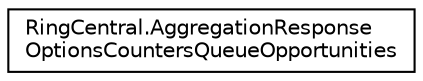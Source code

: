 digraph "Graphical Class Hierarchy"
{
 // LATEX_PDF_SIZE
  edge [fontname="Helvetica",fontsize="10",labelfontname="Helvetica",labelfontsize="10"];
  node [fontname="Helvetica",fontsize="10",shape=record];
  rankdir="LR";
  Node0 [label="RingCentral.AggregationResponse\lOptionsCountersQueueOpportunities",height=0.2,width=0.4,color="black", fillcolor="white", style="filled",URL="$classRingCentral_1_1AggregationResponseOptionsCountersQueueOpportunities.html",tooltip=" "];
}
